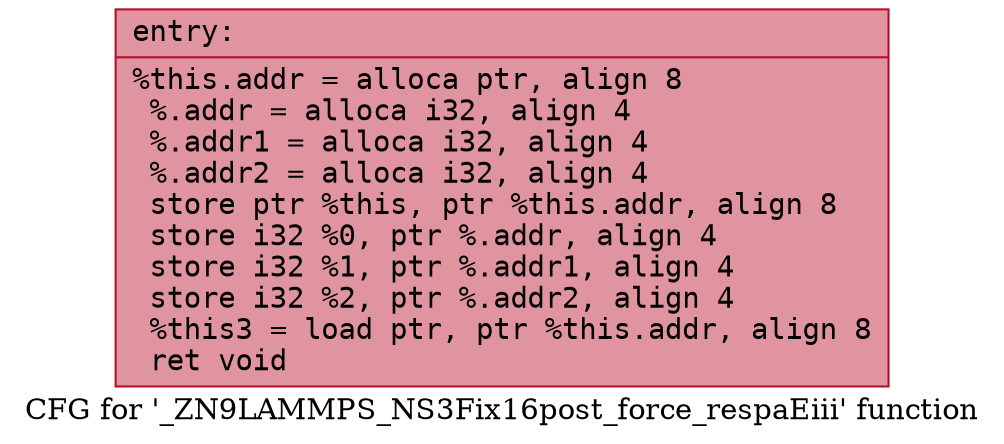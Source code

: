 digraph "CFG for '_ZN9LAMMPS_NS3Fix16post_force_respaEiii' function" {
	label="CFG for '_ZN9LAMMPS_NS3Fix16post_force_respaEiii' function";

	Node0x55d7f49c04c0 [shape=record,color="#b70d28ff", style=filled, fillcolor="#b70d2870" fontname="Courier",label="{entry:\l|  %this.addr = alloca ptr, align 8\l  %.addr = alloca i32, align 4\l  %.addr1 = alloca i32, align 4\l  %.addr2 = alloca i32, align 4\l  store ptr %this, ptr %this.addr, align 8\l  store i32 %0, ptr %.addr, align 4\l  store i32 %1, ptr %.addr1, align 4\l  store i32 %2, ptr %.addr2, align 4\l  %this3 = load ptr, ptr %this.addr, align 8\l  ret void\l}"];
}
